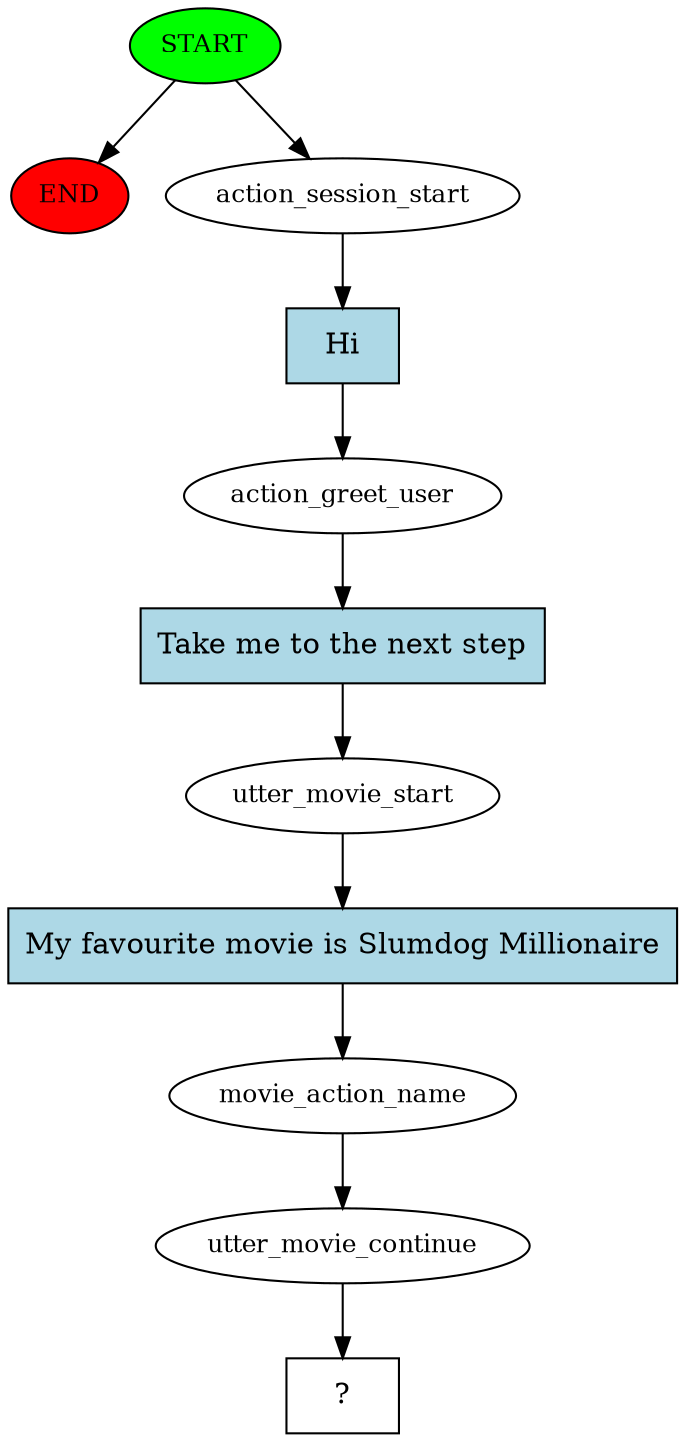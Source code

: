 digraph  {
0 [class="start active", fillcolor=green, fontsize=12, label=START, style=filled];
"-1" [class=end, fillcolor=red, fontsize=12, label=END, style=filled];
1 [class=active, fontsize=12, label=action_session_start];
2 [class=active, fontsize=12, label=action_greet_user];
3 [class=active, fontsize=12, label=utter_movie_start];
4 [class=active, fontsize=12, label=movie_action_name];
5 [class=active, fontsize=12, label=utter_movie_continue];
6 [class="intent dashed active", label="  ?  ", shape=rect];
7 [class="intent active", fillcolor=lightblue, label=Hi, shape=rect, style=filled];
8 [class="intent active", fillcolor=lightblue, label="Take me to the next step", shape=rect, style=filled];
9 [class="intent active", fillcolor=lightblue, label="My favourite movie is Slumdog Millionaire", shape=rect, style=filled];
0 -> "-1"  [class="", key=NONE, label=""];
0 -> 1  [class=active, key=NONE, label=""];
1 -> 7  [class=active, key=0];
2 -> 8  [class=active, key=0];
3 -> 9  [class=active, key=0];
4 -> 5  [class=active, key=NONE, label=""];
5 -> 6  [class=active, key=NONE, label=""];
7 -> 2  [class=active, key=0];
8 -> 3  [class=active, key=0];
9 -> 4  [class=active, key=0];
}

